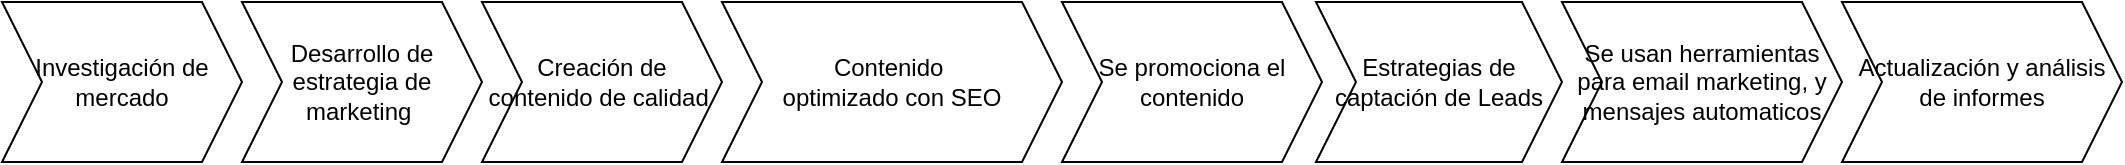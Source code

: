 <mxfile version="24.4.0" type="device">
  <diagram name="Página-1" id="EQT6mkqfsKpfmT6XrE-N">
    <mxGraphModel dx="996" dy="456" grid="1" gridSize="10" guides="1" tooltips="1" connect="1" arrows="1" fold="1" page="1" pageScale="1" pageWidth="827" pageHeight="1169" math="0" shadow="0">
      <root>
        <mxCell id="0" />
        <mxCell id="1" parent="0" />
        <mxCell id="sRvNxMIeEX6gMQWpNpkh-15" value="Investigación de mercado" style="shape=step;perimeter=stepPerimeter;whiteSpace=wrap;html=1;fixedSize=1;" vertex="1" parent="1">
          <mxGeometry y="40" width="120" height="80" as="geometry" />
        </mxCell>
        <mxCell id="sRvNxMIeEX6gMQWpNpkh-16" value="Se promociona el contenido" style="shape=step;perimeter=stepPerimeter;whiteSpace=wrap;html=1;fixedSize=1;" vertex="1" parent="1">
          <mxGeometry x="530" y="40" width="130" height="80" as="geometry" />
        </mxCell>
        <mxCell id="sRvNxMIeEX6gMQWpNpkh-17" value="Contenido&amp;nbsp;&lt;div&gt;optimizado con SEO&lt;/div&gt;" style="shape=step;perimeter=stepPerimeter;whiteSpace=wrap;html=1;fixedSize=1;" vertex="1" parent="1">
          <mxGeometry x="360" y="40" width="170" height="80" as="geometry" />
        </mxCell>
        <mxCell id="sRvNxMIeEX6gMQWpNpkh-18" value="Creación de contenido de calidad&amp;nbsp;" style="shape=step;perimeter=stepPerimeter;whiteSpace=wrap;html=1;fixedSize=1;" vertex="1" parent="1">
          <mxGeometry x="240" y="40" width="120" height="80" as="geometry" />
        </mxCell>
        <mxCell id="sRvNxMIeEX6gMQWpNpkh-19" value="Desarrollo de estrategia de marketing&amp;nbsp;" style="shape=step;perimeter=stepPerimeter;whiteSpace=wrap;html=1;fixedSize=1;" vertex="1" parent="1">
          <mxGeometry x="120" y="40" width="120" height="80" as="geometry" />
        </mxCell>
        <mxCell id="sRvNxMIeEX6gMQWpNpkh-21" value="Se usan herramientas para email marketing, y mensajes automaticos" style="shape=step;perimeter=stepPerimeter;whiteSpace=wrap;html=1;fixedSize=1;" vertex="1" parent="1">
          <mxGeometry x="780" y="40" width="140" height="80" as="geometry" />
        </mxCell>
        <mxCell id="sRvNxMIeEX6gMQWpNpkh-22" value="&lt;div&gt;Estrategias de captación de Leads&lt;/div&gt;" style="shape=step;perimeter=stepPerimeter;whiteSpace=wrap;html=1;fixedSize=1;" vertex="1" parent="1">
          <mxGeometry x="657" y="40" width="123" height="80" as="geometry" />
        </mxCell>
        <mxCell id="sRvNxMIeEX6gMQWpNpkh-23" value="Actualización y análisis de informes" style="shape=step;perimeter=stepPerimeter;whiteSpace=wrap;html=1;fixedSize=1;" vertex="1" parent="1">
          <mxGeometry x="920" y="40" width="140" height="80" as="geometry" />
        </mxCell>
      </root>
    </mxGraphModel>
  </diagram>
</mxfile>
